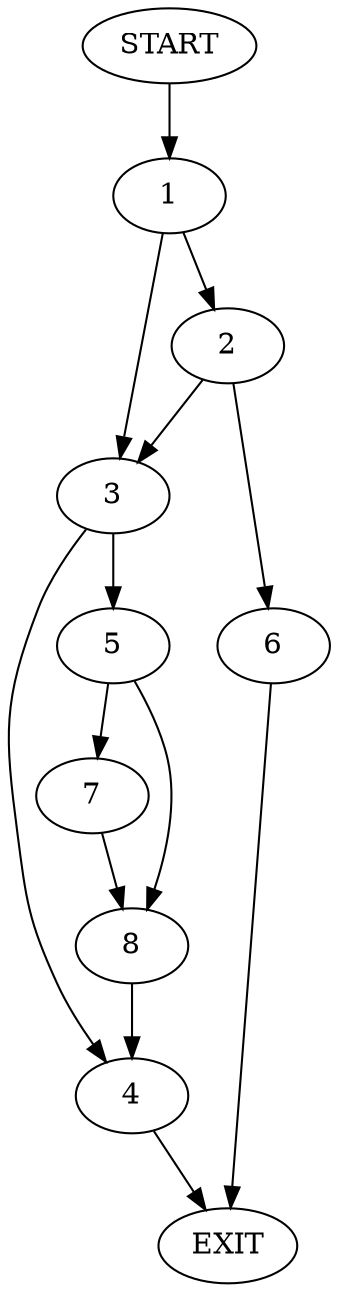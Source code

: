 digraph {
0 [label="START"]
9 [label="EXIT"]
0 -> 1
1 -> 2
1 -> 3
3 -> 4
3 -> 5
2 -> 6
2 -> 3
6 -> 9
5 -> 7
5 -> 8
4 -> 9
8 -> 4
7 -> 8
}
